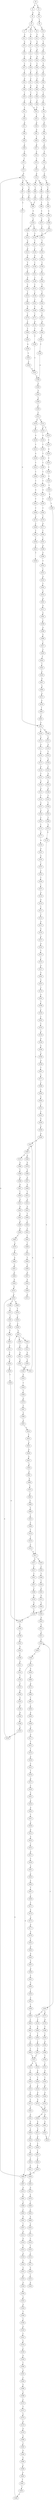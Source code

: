 strict digraph  {
	S0 -> S1 [ label = G ];
	S0 -> S2 [ label = C ];
	S1 -> S3 [ label = A ];
	S2 -> S4 [ label = G ];
	S3 -> S5 [ label = A ];
	S4 -> S6 [ label = C ];
	S5 -> S7 [ label = G ];
	S5 -> S8 [ label = T ];
	S5 -> S9 [ label = C ];
	S6 -> S10 [ label = G ];
	S7 -> S11 [ label = T ];
	S8 -> S12 [ label = T ];
	S9 -> S13 [ label = T ];
	S10 -> S14 [ label = T ];
	S11 -> S15 [ label = G ];
	S12 -> S16 [ label = G ];
	S13 -> S17 [ label = G ];
	S14 -> S18 [ label = C ];
	S15 -> S19 [ label = T ];
	S16 -> S20 [ label = A ];
	S17 -> S21 [ label = G ];
	S18 -> S22 [ label = G ];
	S19 -> S23 [ label = C ];
	S20 -> S24 [ label = A ];
	S21 -> S25 [ label = A ];
	S22 -> S26 [ label = A ];
	S23 -> S27 [ label = C ];
	S24 -> S28 [ label = C ];
	S25 -> S29 [ label = C ];
	S26 -> S30 [ label = C ];
	S27 -> S31 [ label = T ];
	S28 -> S32 [ label = C ];
	S29 -> S33 [ label = C ];
	S30 -> S34 [ label = G ];
	S31 -> S35 [ label = G ];
	S32 -> S36 [ label = C ];
	S33 -> S37 [ label = C ];
	S34 -> S38 [ label = C ];
	S35 -> S39 [ label = G ];
	S36 -> S40 [ label = G ];
	S37 -> S41 [ label = G ];
	S38 -> S42 [ label = G ];
	S39 -> S43 [ label = C ];
	S40 -> S44 [ label = T ];
	S41 -> S45 [ label = T ];
	S42 -> S46 [ label = C ];
	S43 -> S47 [ label = C ];
	S44 -> S48 [ label = C ];
	S45 -> S49 [ label = C ];
	S46 -> S50 [ label = C ];
	S47 -> S51 [ label = T ];
	S48 -> S52 [ label = T ];
	S49 -> S52 [ label = T ];
	S50 -> S53 [ label = T ];
	S51 -> S54 [ label = G ];
	S52 -> S55 [ label = C ];
	S53 -> S56 [ label = C ];
	S54 -> S57 [ label = G ];
	S55 -> S58 [ label = G ];
	S56 -> S59 [ label = G ];
	S57 -> S60 [ label = G ];
	S58 -> S61 [ label = G ];
	S59 -> S62 [ label = G ];
	S60 -> S63 [ label = T ];
	S61 -> S64 [ label = C ];
	S62 -> S65 [ label = G ];
	S63 -> S66 [ label = C ];
	S64 -> S67 [ label = A ];
	S65 -> S68 [ label = C ];
	S66 -> S69 [ label = C ];
	S67 -> S70 [ label = C ];
	S68 -> S71 [ label = T ];
	S69 -> S72 [ label = C ];
	S70 -> S73 [ label = C ];
	S71 -> S74 [ label = C ];
	S72 -> S75 [ label = G ];
	S73 -> S76 [ label = G ];
	S74 -> S77 [ label = A ];
	S75 -> S78 [ label = A ];
	S76 -> S79 [ label = A ];
	S77 -> S80 [ label = C ];
	S78 -> S81 [ label = G ];
	S78 -> S82 [ label = A ];
	S79 -> S83 [ label = G ];
	S79 -> S84 [ label = A ];
	S80 -> S85 [ label = G ];
	S81 -> S86 [ label = T ];
	S82 -> S87 [ label = G ];
	S83 -> S88 [ label = T ];
	S84 -> S89 [ label = T ];
	S85 -> S90 [ label = T ];
	S86 -> S91 [ label = C ];
	S87 -> S92 [ label = T ];
	S88 -> S93 [ label = C ];
	S89 -> S94 [ label = G ];
	S90 -> S95 [ label = C ];
	S91 -> S96 [ label = C ];
	S92 -> S97 [ label = C ];
	S93 -> S96 [ label = C ];
	S94 -> S98 [ label = T ];
	S95 -> S99 [ label = C ];
	S96 -> S100 [ label = A ];
	S97 -> S101 [ label = G ];
	S98 -> S102 [ label = A ];
	S99 -> S103 [ label = A ];
	S100 -> S104 [ label = G ];
	S101 -> S105 [ label = C ];
	S101 -> S106 [ label = A ];
	S102 -> S107 [ label = G ];
	S103 -> S108 [ label = G ];
	S104 -> S109 [ label = T ];
	S104 -> S110 [ label = C ];
	S105 -> S111 [ label = G ];
	S106 -> S112 [ label = G ];
	S107 -> S113 [ label = T ];
	S108 -> S114 [ label = C ];
	S109 -> S115 [ label = A ];
	S110 -> S116 [ label = T ];
	S111 -> S117 [ label = G ];
	S112 -> S118 [ label = G ];
	S113 -> S119 [ label = T ];
	S114 -> S116 [ label = T ];
	S115 -> S120 [ label = G ];
	S116 -> S121 [ label = T ];
	S117 -> S122 [ label = C ];
	S118 -> S123 [ label = T ];
	S119 -> S124 [ label = T ];
	S120 -> S125 [ label = G ];
	S121 -> S126 [ label = C ];
	S122 -> S127 [ label = T ];
	S123 -> S128 [ label = A ];
	S124 -> S129 [ label = C ];
	S125 -> S130 [ label = G ];
	S126 -> S131 [ label = A ];
	S127 -> S132 [ label = A ];
	S128 -> S133 [ label = T ];
	S129 -> S134 [ label = A ];
	S130 -> S135 [ label = T ];
	S131 -> S136 [ label = C ];
	S132 -> S137 [ label = T ];
	S133 -> S138 [ label = A ];
	S134 -> S139 [ label = C ];
	S135 -> S140 [ label = C ];
	S136 -> S141 [ label = G ];
	S137 -> S142 [ label = A ];
	S138 -> S143 [ label = A ];
	S139 -> S144 [ label = T ];
	S140 -> S145 [ label = A ];
	S141 -> S146 [ label = C ];
	S142 -> S147 [ label = G ];
	S143 -> S148 [ label = G ];
	S144 -> S149 [ label = C ];
	S145 -> S150 [ label = C ];
	S146 -> S151 [ label = C ];
	S147 -> S152 [ label = T ];
	S148 -> S153 [ label = T ];
	S149 -> S154 [ label = C ];
	S150 -> S155 [ label = T ];
	S151 -> S156 [ label = C ];
	S152 -> S157 [ label = A ];
	S153 -> S158 [ label = C ];
	S154 -> S159 [ label = T ];
	S155 -> S160 [ label = C ];
	S156 -> S161 [ label = T ];
	S157 -> S162 [ label = G ];
	S158 -> S163 [ label = G ];
	S159 -> S164 [ label = T ];
	S160 -> S165 [ label = G ];
	S161 -> S166 [ label = T ];
	S162 -> S167 [ label = C ];
	S163 -> S168 [ label = T ];
	S164 -> S169 [ label = T ];
	S165 -> S170 [ label = C ];
	S166 -> S171 [ label = C ];
	S167 -> S172 [ label = C ];
	S168 -> S173 [ label = G ];
	S169 -> S174 [ label = C ];
	S170 -> S175 [ label = T ];
	S171 -> S176 [ label = A ];
	S172 -> S177 [ label = G ];
	S173 -> S178 [ label = G ];
	S174 -> S179 [ label = A ];
	S175 -> S180 [ label = T ];
	S176 -> S181 [ label = T ];
	S177 -> S182 [ label = A ];
	S178 -> S183 [ label = T ];
	S179 -> S184 [ label = T ];
	S180 -> S185 [ label = C ];
	S181 -> S186 [ label = C ];
	S182 -> S187 [ label = A ];
	S183 -> S188 [ label = A ];
	S184 -> S189 [ label = C ];
	S185 -> S190 [ label = A ];
	S186 -> S191 [ label = C ];
	S187 -> S192 [ label = A ];
	S188 -> S193 [ label = C ];
	S189 -> S194 [ label = C ];
	S190 -> S195 [ label = T ];
	S191 -> S196 [ label = A ];
	S192 -> S197 [ label = C ];
	S193 -> S198 [ label = C ];
	S194 -> S196 [ label = A ];
	S195 -> S199 [ label = C ];
	S196 -> S200 [ label = G ];
	S197 -> S201 [ label = C ];
	S198 -> S202 [ label = G ];
	S199 -> S191 [ label = C ];
	S200 -> S203 [ label = A ];
	S201 -> S204 [ label = C ];
	S202 -> S205 [ label = G ];
	S203 -> S206 [ label = A ];
	S204 -> S207 [ label = C ];
	S205 -> S208 [ label = T ];
	S206 -> S209 [ label = C ];
	S207 -> S210 [ label = G ];
	S208 -> S211 [ label = G ];
	S209 -> S212 [ label = C ];
	S210 -> S213 [ label = A ];
	S211 -> S214 [ label = G ];
	S212 -> S215 [ label = A ];
	S212 -> S216 [ label = G ];
	S213 -> S217 [ label = C ];
	S214 -> S218 [ label = T ];
	S215 -> S219 [ label = G ];
	S215 -> S220 [ label = C ];
	S216 -> S221 [ label = G ];
	S217 -> S222 [ label = T ];
	S218 -> S223 [ label = T ];
	S219 -> S224 [ label = A ];
	S220 -> S225 [ label = C ];
	S221 -> S226 [ label = A ];
	S222 -> S227 [ label = A ];
	S223 -> S228 [ label = A ];
	S224 -> S229 [ label = C ];
	S225 -> S230 [ label = A ];
	S226 -> S231 [ label = C ];
	S227 -> S232 [ label = G ];
	S228 -> S233 [ label = G ];
	S229 -> S234 [ label = T ];
	S230 -> S235 [ label = C ];
	S231 -> S236 [ label = G ];
	S232 -> S237 [ label = A ];
	S233 -> S238 [ label = A ];
	S234 -> S239 [ label = C ];
	S235 -> S240 [ label = C ];
	S236 -> S241 [ label = C ];
	S237 -> S242 [ label = A ];
	S238 -> S243 [ label = A ];
	S239 -> S244 [ label = C ];
	S240 -> S245 [ label = C ];
	S241 -> S246 [ label = C ];
	S242 -> S247 [ label = T ];
	S243 -> S248 [ label = G ];
	S244 -> S249 [ label = C ];
	S245 -> S250 [ label = C ];
	S246 -> S251 [ label = C ];
	S247 -> S252 [ label = C ];
	S248 -> S253 [ label = G ];
	S249 -> S254 [ label = A ];
	S250 -> S255 [ label = T ];
	S251 -> S256 [ label = A ];
	S252 -> S257 [ label = G ];
	S253 -> S258 [ label = G ];
	S254 -> S259 [ label = T ];
	S255 -> S260 [ label = T ];
	S256 -> S261 [ label = T ];
	S257 -> S262 [ label = G ];
	S258 -> S263 [ label = G ];
	S259 -> S264 [ label = C ];
	S260 -> S265 [ label = C ];
	S261 -> S266 [ label = C ];
	S262 -> S267 [ label = G ];
	S263 -> S268 [ label = T ];
	S263 -> S269 [ label = G ];
	S264 -> S270 [ label = T ];
	S265 -> S271 [ label = C ];
	S265 -> S272 [ label = G ];
	S266 -> S273 [ label = G ];
	S267 -> S274 [ label = T ];
	S268 -> S275 [ label = C ];
	S269 -> S276 [ label = T ];
	S270 -> S277 [ label = G ];
	S271 -> S278 [ label = T ];
	S272 -> S279 [ label = A ];
	S273 -> S280 [ label = T ];
	S274 -> S281 [ label = A ];
	S275 -> S282 [ label = T ];
	S276 -> S283 [ label = C ];
	S277 -> S284 [ label = C ];
	S278 -> S285 [ label = G ];
	S279 -> S286 [ label = T ];
	S280 -> S287 [ label = C ];
	S281 -> S288 [ label = T ];
	S282 -> S289 [ label = C ];
	S283 -> S290 [ label = C ];
	S284 -> S291 [ label = C ];
	S285 -> S292 [ label = T ];
	S286 -> S293 [ label = C ];
	S287 -> S294 [ label = C ];
	S288 -> S295 [ label = C ];
	S289 -> S296 [ label = T ];
	S290 -> S297 [ label = G ];
	S291 -> S298 [ label = A ];
	S292 -> S299 [ label = C ];
	S293 -> S300 [ label = G ];
	S294 -> S301 [ label = T ];
	S295 -> S302 [ label = C ];
	S296 -> S303 [ label = C ];
	S297 -> S304 [ label = C ];
	S297 -> S305 [ label = T ];
	S298 -> S306 [ label = G ];
	S299 -> S307 [ label = C ];
	S300 -> S308 [ label = T ];
	S301 -> S309 [ label = C ];
	S302 -> S310 [ label = C ];
	S303 -> S311 [ label = G ];
	S304 -> S312 [ label = C ];
	S305 -> S313 [ label = C ];
	S306 -> S314 [ label = T ];
	S307 -> S315 [ label = T ];
	S308 -> S316 [ label = T ];
	S309 -> S317 [ label = T ];
	S310 -> S318 [ label = G ];
	S311 -> S319 [ label = T ];
	S312 -> S320 [ label = G ];
	S313 -> S321 [ label = G ];
	S314 -> S322 [ label = C ];
	S315 -> S323 [ label = A ];
	S315 -> S324 [ label = T ];
	S316 -> S325 [ label = T ];
	S317 -> S326 [ label = T ];
	S317 -> S327 [ label = G ];
	S318 -> S328 [ label = A ];
	S319 -> S329 [ label = G ];
	S320 -> S330 [ label = G ];
	S321 -> S331 [ label = G ];
	S322 -> S332 [ label = G ];
	S323 -> S333 [ label = C ];
	S324 -> S334 [ label = G ];
	S325 -> S335 [ label = G ];
	S326 -> S336 [ label = C ];
	S327 -> S337 [ label = T ];
	S328 -> S338 [ label = A ];
	S329 -> S339 [ label = G ];
	S330 -> S340 [ label = A ];
	S331 -> S341 [ label = A ];
	S332 -> S342 [ label = T ];
	S333 -> S343 [ label = T ];
	S334 -> S344 [ label = T ];
	S335 -> S345 [ label = T ];
	S336 -> S346 [ label = T ];
	S337 -> S347 [ label = C ];
	S338 -> S348 [ label = A ];
	S339 -> S349 [ label = T ];
	S340 -> S350 [ label = A ];
	S341 -> S351 [ label = A ];
	S342 -> S352 [ label = A ];
	S343 -> S353 [ label = A ];
	S344 -> S354 [ label = A ];
	S345 -> S355 [ label = A ];
	S346 -> S356 [ label = C ];
	S347 -> S357 [ label = G ];
	S348 -> S358 [ label = G ];
	S349 -> S188 [ label = A ];
	S350 -> S359 [ label = C ];
	S351 -> S360 [ label = C ];
	S352 -> S361 [ label = A ];
	S353 -> S362 [ label = C ];
	S354 -> S363 [ label = G ];
	S355 -> S364 [ label = G ];
	S356 -> S365 [ label = G ];
	S357 -> S366 [ label = T ];
	S358 -> S367 [ label = T ];
	S359 -> S368 [ label = T ];
	S360 -> S369 [ label = A ];
	S360 -> S370 [ label = T ];
	S361 -> S371 [ label = G ];
	S362 -> S372 [ label = C ];
	S363 -> S373 [ label = G ];
	S364 -> S374 [ label = G ];
	S365 -> S375 [ label = G ];
	S366 -> S376 [ label = G ];
	S367 -> S377 [ label = G ];
	S368 -> S378 [ label = G ];
	S369 -> S379 [ label = G ];
	S370 -> S380 [ label = A ];
	S371 -> S381 [ label = A ];
	S372 -> S382 [ label = A ];
	S373 -> S383 [ label = A ];
	S374 -> S383 [ label = A ];
	S375 -> S384 [ label = A ];
	S376 -> S385 [ label = G ];
	S377 -> S386 [ label = T ];
	S378 -> S387 [ label = C ];
	S379 -> S388 [ label = G ];
	S380 -> S389 [ label = C ];
	S381 -> S390 [ label = C ];
	S382 -> S391 [ label = G ];
	S383 -> S392 [ label = G ];
	S383 -> S393 [ label = A ];
	S384 -> S394 [ label = G ];
	S385 -> S183 [ label = T ];
	S386 -> S395 [ label = C ];
	S387 -> S396 [ label = A ];
	S388 -> S397 [ label = A ];
	S389 -> S398 [ label = A ];
	S390 -> S399 [ label = G ];
	S391 -> S400 [ label = G ];
	S392 -> S401 [ label = A ];
	S393 -> S402 [ label = A ];
	S394 -> S403 [ label = A ];
	S395 -> S404 [ label = G ];
	S396 -> S405 [ label = A ];
	S397 -> S406 [ label = A ];
	S398 -> S407 [ label = A ];
	S399 -> S408 [ label = G ];
	S400 -> S409 [ label = A ];
	S401 -> S410 [ label = G ];
	S402 -> S411 [ label = G ];
	S403 -> S412 [ label = G ];
	S404 -> S413 [ label = T ];
	S405 -> S414 [ label = C ];
	S406 -> S415 [ label = T ];
	S407 -> S416 [ label = C ];
	S408 -> S417 [ label = C ];
	S409 -> S418 [ label = G ];
	S410 -> S419 [ label = G ];
	S411 -> S420 [ label = G ];
	S412 -> S421 [ label = G ];
	S413 -> S422 [ label = C ];
	S414 -> S423 [ label = C ];
	S415 -> S424 [ label = A ];
	S416 -> S425 [ label = G ];
	S417 -> S426 [ label = T ];
	S418 -> S427 [ label = A ];
	S419 -> S428 [ label = T ];
	S420 -> S429 [ label = T ];
	S421 -> S428 [ label = T ];
	S422 -> S430 [ label = G ];
	S423 -> S431 [ label = A ];
	S424 -> S432 [ label = G ];
	S425 -> S433 [ label = A ];
	S426 -> S434 [ label = C ];
	S427 -> S435 [ label = G ];
	S428 -> S436 [ label = C ];
	S429 -> S437 [ label = C ];
	S430 -> S438 [ label = G ];
	S431 -> S439 [ label = G ];
	S432 -> S440 [ label = T ];
	S433 -> S441 [ label = A ];
	S434 -> S442 [ label = T ];
	S435 -> S443 [ label = T ];
	S436 -> S444 [ label = C ];
	S437 -> S445 [ label = C ];
	S438 -> S446 [ label = A ];
	S439 -> S447 [ label = A ];
	S440 -> S448 [ label = C ];
	S441 -> S449 [ label = A ];
	S442 -> S450 [ label = C ];
	S443 -> S451 [ label = C ];
	S444 -> S452 [ label = C ];
	S445 -> S453 [ label = C ];
	S446 -> S351 [ label = A ];
	S447 -> S454 [ label = A ];
	S448 -> S455 [ label = T ];
	S449 -> S456 [ label = A ];
	S450 -> S457 [ label = G ];
	S451 -> S458 [ label = A ];
	S452 -> S459 [ label = A ];
	S452 -> S460 [ label = G ];
	S453 -> S460 [ label = G ];
	S454 -> S461 [ label = C ];
	S455 -> S462 [ label = C ];
	S456 -> S463 [ label = C ];
	S457 -> S464 [ label = A ];
	S458 -> S465 [ label = G ];
	S459 -> S466 [ label = G ];
	S460 -> S467 [ label = G ];
	S460 -> S78 [ label = A ];
	S461 -> S468 [ label = A ];
	S462 -> S469 [ label = T ];
	S463 -> S470 [ label = A ];
	S464 -> S471 [ label = A ];
	S465 -> S472 [ label = G ];
	S466 -> S473 [ label = A ];
	S467 -> S474 [ label = A ];
	S468 -> S475 [ label = G ];
	S469 -> S476 [ label = C ];
	S470 -> S477 [ label = G ];
	S471 -> S478 [ label = G ];
	S472 -> S479 [ label = A ];
	S473 -> S480 [ label = G ];
	S474 -> S481 [ label = G ];
	S475 -> S482 [ label = C ];
	S476 -> S483 [ label = T ];
	S477 -> S484 [ label = A ];
	S478 -> S485 [ label = T ];
	S479 -> S486 [ label = C ];
	S480 -> S487 [ label = C ];
	S481 -> S488 [ label = G ];
	S482 -> S489 [ label = C ];
	S483 -> S490 [ label = G ];
	S484 -> S491 [ label = A ];
	S485 -> S492 [ label = C ];
	S486 -> S493 [ label = C ];
	S487 -> S494 [ label = C ];
	S488 -> S495 [ label = C ];
	S489 -> S496 [ label = G ];
	S490 -> S497 [ label = A ];
	S491 -> S498 [ label = G ];
	S492 -> S101 [ label = G ];
	S493 -> S499 [ label = A ];
	S494 -> S500 [ label = A ];
	S495 -> S501 [ label = G ];
	S496 -> S502 [ label = T ];
	S497 -> S503 [ label = G ];
	S498 -> S504 [ label = G ];
	S499 -> S505 [ label = G ];
	S500 -> S506 [ label = C ];
	S501 -> S507 [ label = T ];
	S502 -> S508 [ label = C ];
	S503 -> S509 [ label = T ];
	S504 -> S510 [ label = G ];
	S505 -> S511 [ label = T ];
	S506 -> S512 [ label = G ];
	S507 -> S513 [ label = G ];
	S508 -> S514 [ label = C ];
	S509 -> S515 [ label = A ];
	S510 -> S263 [ label = G ];
	S511 -> S516 [ label = C ];
	S512 -> S517 [ label = G ];
	S513 -> S518 [ label = G ];
	S514 -> S519 [ label = T ];
	S516 -> S520 [ label = T ];
	S517 -> S521 [ label = T ];
	S518 -> S522 [ label = T ];
	S519 -> S523 [ label = C ];
	S520 -> S524 [ label = C ];
	S521 -> S525 [ label = T ];
	S522 -> S526 [ label = A ];
	S523 -> S317 [ label = T ];
	S524 -> S527 [ label = T ];
	S525 -> S528 [ label = A ];
	S526 -> S529 [ label = T ];
	S527 -> S530 [ label = G ];
	S528 -> S531 [ label = C ];
	S529 -> S532 [ label = G ];
	S530 -> S533 [ label = T ];
	S531 -> S534 [ label = T ];
	S532 -> S535 [ label = A ];
	S533 -> S536 [ label = A ];
	S534 -> S537 [ label = G ];
	S535 -> S538 [ label = G ];
	S537 -> S539 [ label = C ];
	S538 -> S540 [ label = C ];
	S539 -> S541 [ label = A ];
	S540 -> S542 [ label = G ];
	S541 -> S543 [ label = G ];
	S542 -> S544 [ label = G ];
	S543 -> S545 [ label = A ];
	S544 -> S546 [ label = T ];
	S545 -> S547 [ label = C ];
	S546 -> S548 [ label = C ];
	S547 -> S549 [ label = G ];
	S548 -> S550 [ label = G ];
	S549 -> S551 [ label = G ];
	S550 -> S552 [ label = C ];
	S551 -> S553 [ label = A ];
	S552 -> S554 [ label = A ];
	S553 -> S555 [ label = C ];
	S554 -> S556 [ label = C ];
	S555 -> S557 [ label = A ];
	S556 -> S558 [ label = G ];
	S557 -> S559 [ label = C ];
	S558 -> S560 [ label = C ];
	S559 -> S561 [ label = A ];
	S560 -> S562 [ label = G ];
	S561 -> S563 [ label = C ];
	S562 -> S564 [ label = C ];
	S563 -> S565 [ label = C ];
	S564 -> S566 [ label = G ];
	S565 -> S567 [ label = T ];
	S566 -> S568 [ label = G ];
	S567 -> S569 [ label = C ];
	S568 -> S570 [ label = C ];
	S569 -> S571 [ label = T ];
	S570 -> S572 [ label = T ];
	S571 -> S573 [ label = A ];
	S572 -> S574 [ label = G ];
	S573 -> S575 [ label = G ];
	S574 -> S576 [ label = G ];
	S575 -> S577 [ label = A ];
	S576 -> S578 [ label = A ];
	S577 -> S579 [ label = A ];
	S578 -> S580 [ label = A ];
	S579 -> S581 [ label = C ];
	S580 -> S582 [ label = T ];
	S581 -> S583 [ label = G ];
	S582 -> S584 [ label = G ];
	S583 -> S585 [ label = A ];
	S584 -> S586 [ label = G ];
	S585 -> S587 [ label = G ];
	S586 -> S588 [ label = G ];
	S587 -> S589 [ label = G ];
	S588 -> S590 [ label = G ];
	S589 -> S591 [ label = T ];
	S590 -> S592 [ label = T ];
	S591 -> S593 [ label = G ];
	S592 -> S594 [ label = C ];
	S593 -> S595 [ label = T ];
	S594 -> S596 [ label = C ];
	S595 -> S597 [ label = C ];
	S596 -> S297 [ label = G ];
	S597 -> S598 [ label = C ];
	S598 -> S599 [ label = C ];
	S599 -> S600 [ label = T ];
	S600 -> S601 [ label = G ];
	S601 -> S602 [ label = T ];
	S602 -> S603 [ label = C ];
	S603 -> S604 [ label = C ];
	S604 -> S315 [ label = T ];
}
